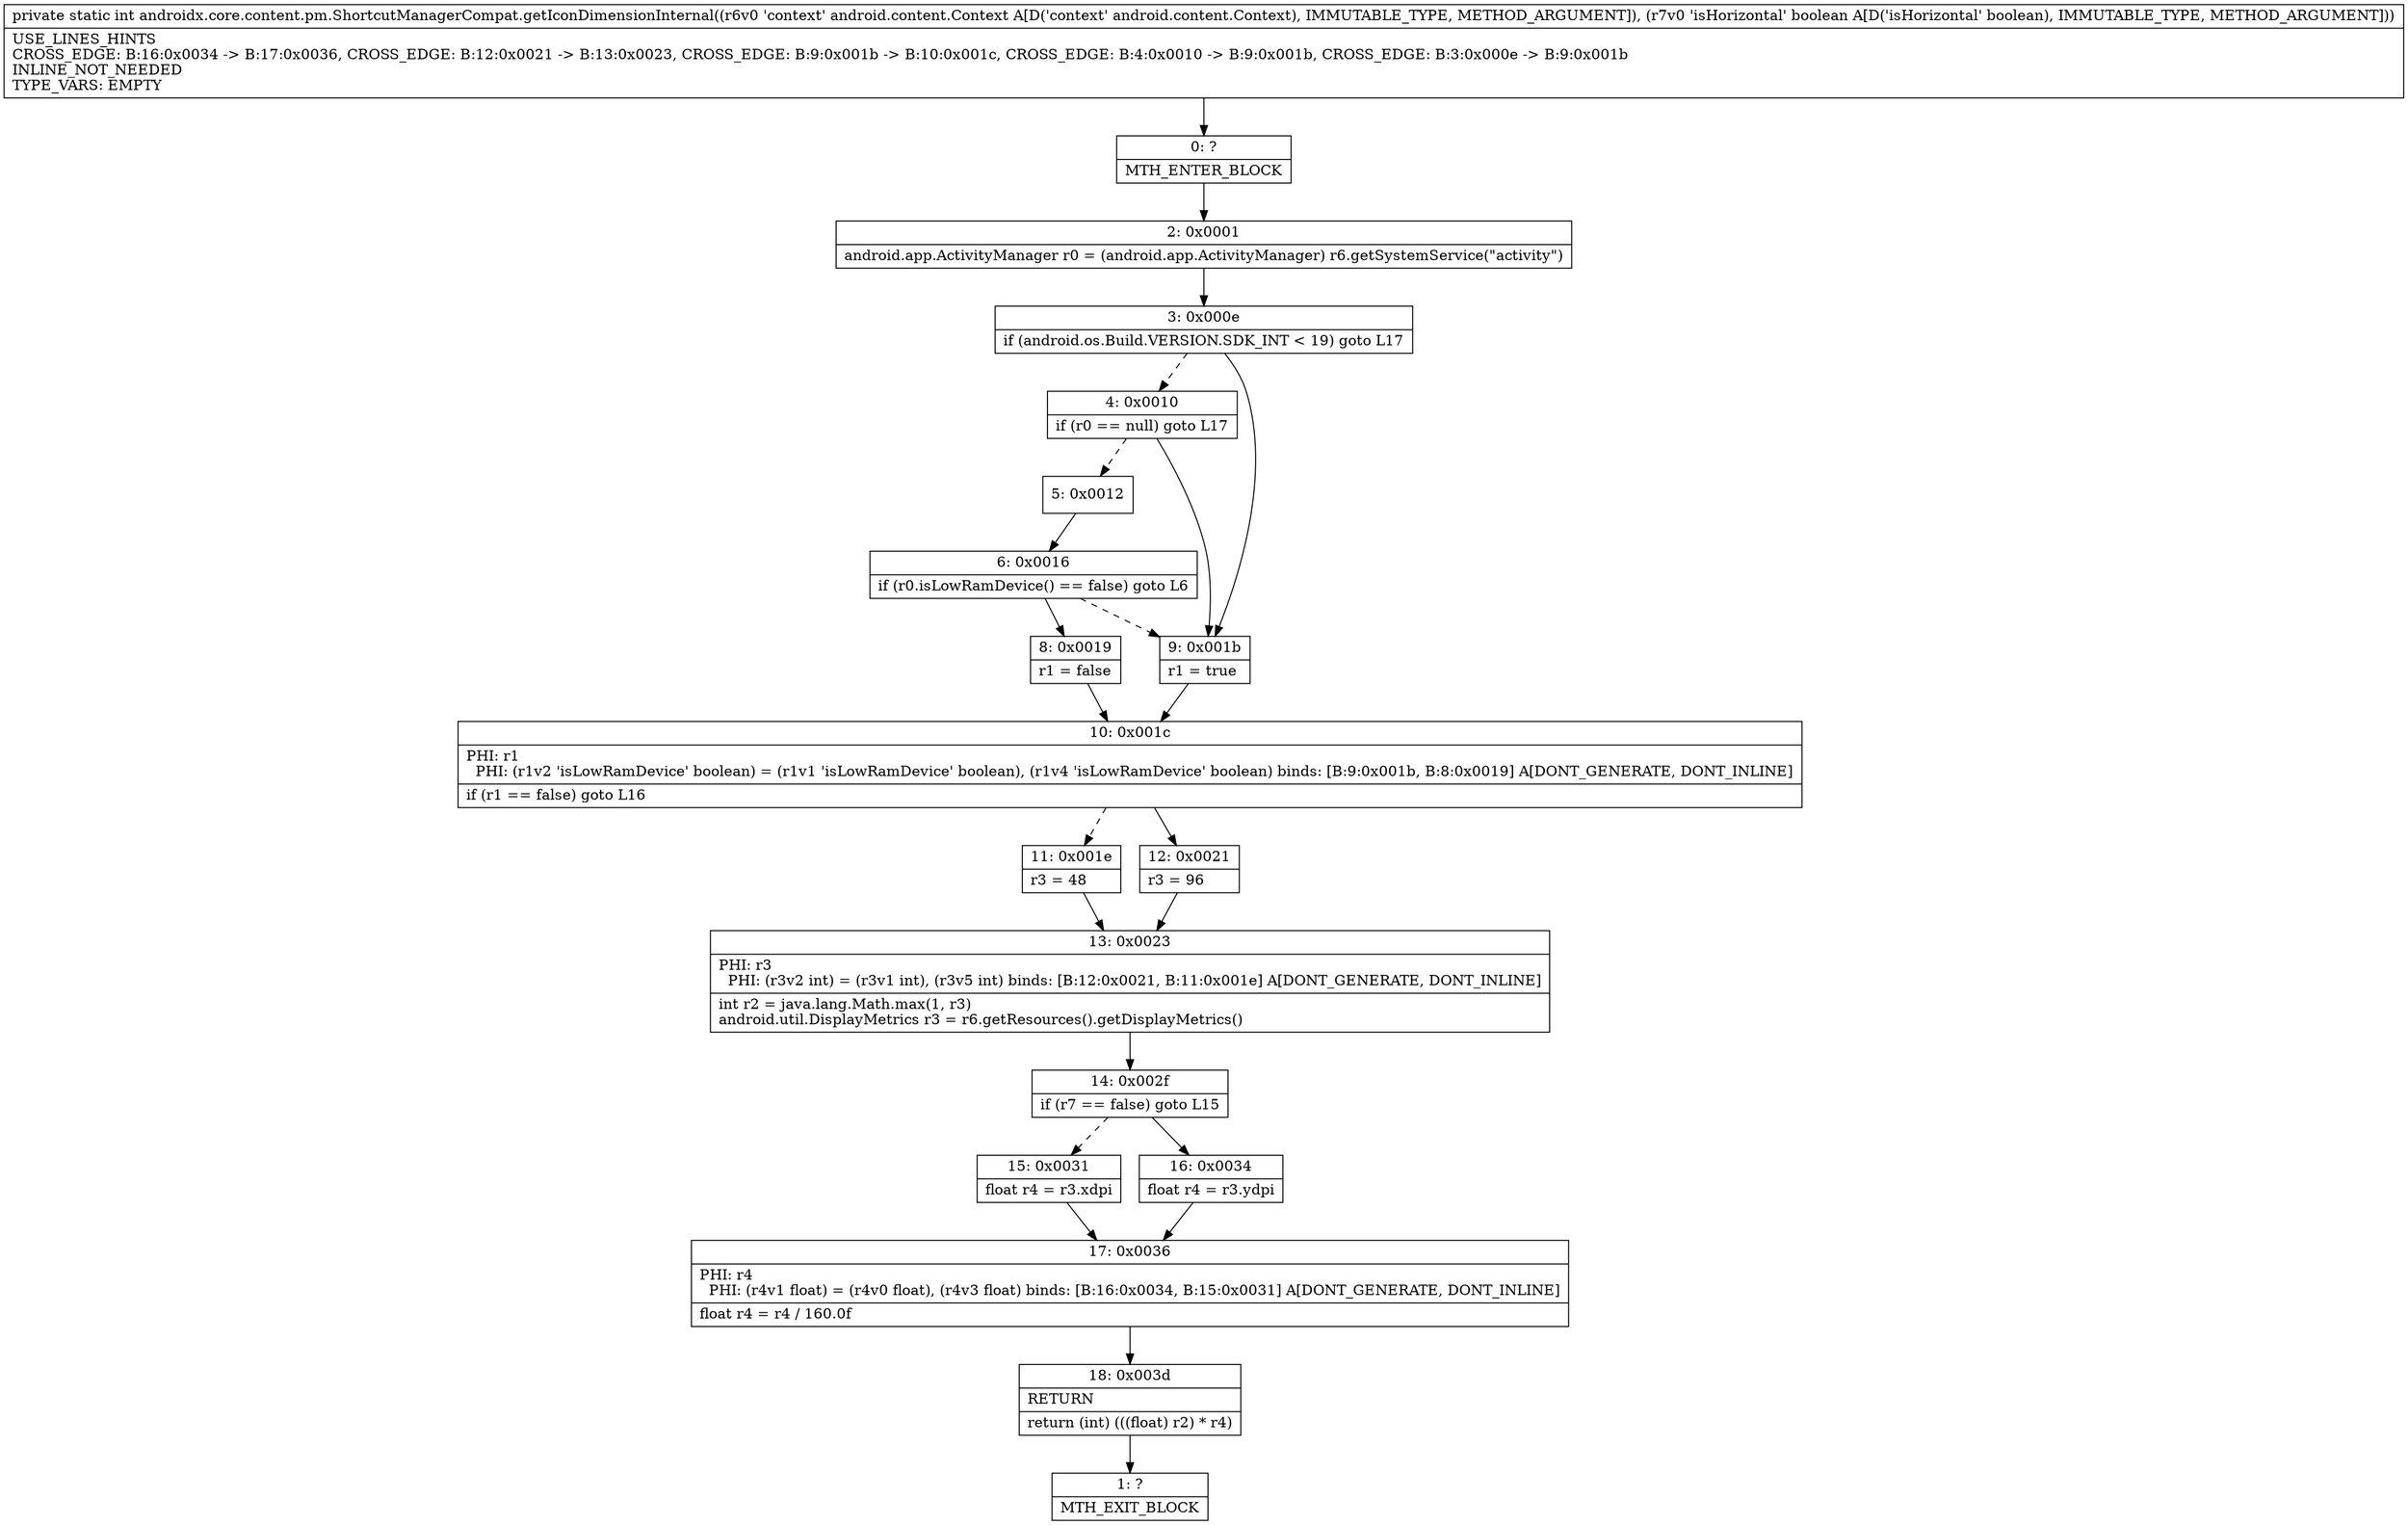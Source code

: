 digraph "CFG forandroidx.core.content.pm.ShortcutManagerCompat.getIconDimensionInternal(Landroid\/content\/Context;Z)I" {
Node_0 [shape=record,label="{0\:\ ?|MTH_ENTER_BLOCK\l}"];
Node_2 [shape=record,label="{2\:\ 0x0001|android.app.ActivityManager r0 = (android.app.ActivityManager) r6.getSystemService(\"activity\")\l}"];
Node_3 [shape=record,label="{3\:\ 0x000e|if (android.os.Build.VERSION.SDK_INT \< 19) goto L17\l}"];
Node_4 [shape=record,label="{4\:\ 0x0010|if (r0 == null) goto L17\l}"];
Node_5 [shape=record,label="{5\:\ 0x0012}"];
Node_6 [shape=record,label="{6\:\ 0x0016|if (r0.isLowRamDevice() == false) goto L6\l}"];
Node_8 [shape=record,label="{8\:\ 0x0019|r1 = false\l}"];
Node_10 [shape=record,label="{10\:\ 0x001c|PHI: r1 \l  PHI: (r1v2 'isLowRamDevice' boolean) = (r1v1 'isLowRamDevice' boolean), (r1v4 'isLowRamDevice' boolean) binds: [B:9:0x001b, B:8:0x0019] A[DONT_GENERATE, DONT_INLINE]\l|if (r1 == false) goto L16\l}"];
Node_11 [shape=record,label="{11\:\ 0x001e|r3 = 48\l}"];
Node_13 [shape=record,label="{13\:\ 0x0023|PHI: r3 \l  PHI: (r3v2 int) = (r3v1 int), (r3v5 int) binds: [B:12:0x0021, B:11:0x001e] A[DONT_GENERATE, DONT_INLINE]\l|int r2 = java.lang.Math.max(1, r3)\landroid.util.DisplayMetrics r3 = r6.getResources().getDisplayMetrics()\l}"];
Node_14 [shape=record,label="{14\:\ 0x002f|if (r7 == false) goto L15\l}"];
Node_15 [shape=record,label="{15\:\ 0x0031|float r4 = r3.xdpi\l}"];
Node_17 [shape=record,label="{17\:\ 0x0036|PHI: r4 \l  PHI: (r4v1 float) = (r4v0 float), (r4v3 float) binds: [B:16:0x0034, B:15:0x0031] A[DONT_GENERATE, DONT_INLINE]\l|float r4 = r4 \/ 160.0f\l}"];
Node_18 [shape=record,label="{18\:\ 0x003d|RETURN\l|return (int) (((float) r2) * r4)\l}"];
Node_1 [shape=record,label="{1\:\ ?|MTH_EXIT_BLOCK\l}"];
Node_16 [shape=record,label="{16\:\ 0x0034|float r4 = r3.ydpi\l}"];
Node_12 [shape=record,label="{12\:\ 0x0021|r3 = 96\l}"];
Node_9 [shape=record,label="{9\:\ 0x001b|r1 = true\l}"];
MethodNode[shape=record,label="{private static int androidx.core.content.pm.ShortcutManagerCompat.getIconDimensionInternal((r6v0 'context' android.content.Context A[D('context' android.content.Context), IMMUTABLE_TYPE, METHOD_ARGUMENT]), (r7v0 'isHorizontal' boolean A[D('isHorizontal' boolean), IMMUTABLE_TYPE, METHOD_ARGUMENT]))  | USE_LINES_HINTS\lCROSS_EDGE: B:16:0x0034 \-\> B:17:0x0036, CROSS_EDGE: B:12:0x0021 \-\> B:13:0x0023, CROSS_EDGE: B:9:0x001b \-\> B:10:0x001c, CROSS_EDGE: B:4:0x0010 \-\> B:9:0x001b, CROSS_EDGE: B:3:0x000e \-\> B:9:0x001b\lINLINE_NOT_NEEDED\lTYPE_VARS: EMPTY\l}"];
MethodNode -> Node_0;Node_0 -> Node_2;
Node_2 -> Node_3;
Node_3 -> Node_4[style=dashed];
Node_3 -> Node_9;
Node_4 -> Node_5[style=dashed];
Node_4 -> Node_9;
Node_5 -> Node_6;
Node_6 -> Node_8;
Node_6 -> Node_9[style=dashed];
Node_8 -> Node_10;
Node_10 -> Node_11[style=dashed];
Node_10 -> Node_12;
Node_11 -> Node_13;
Node_13 -> Node_14;
Node_14 -> Node_15[style=dashed];
Node_14 -> Node_16;
Node_15 -> Node_17;
Node_17 -> Node_18;
Node_18 -> Node_1;
Node_16 -> Node_17;
Node_12 -> Node_13;
Node_9 -> Node_10;
}

